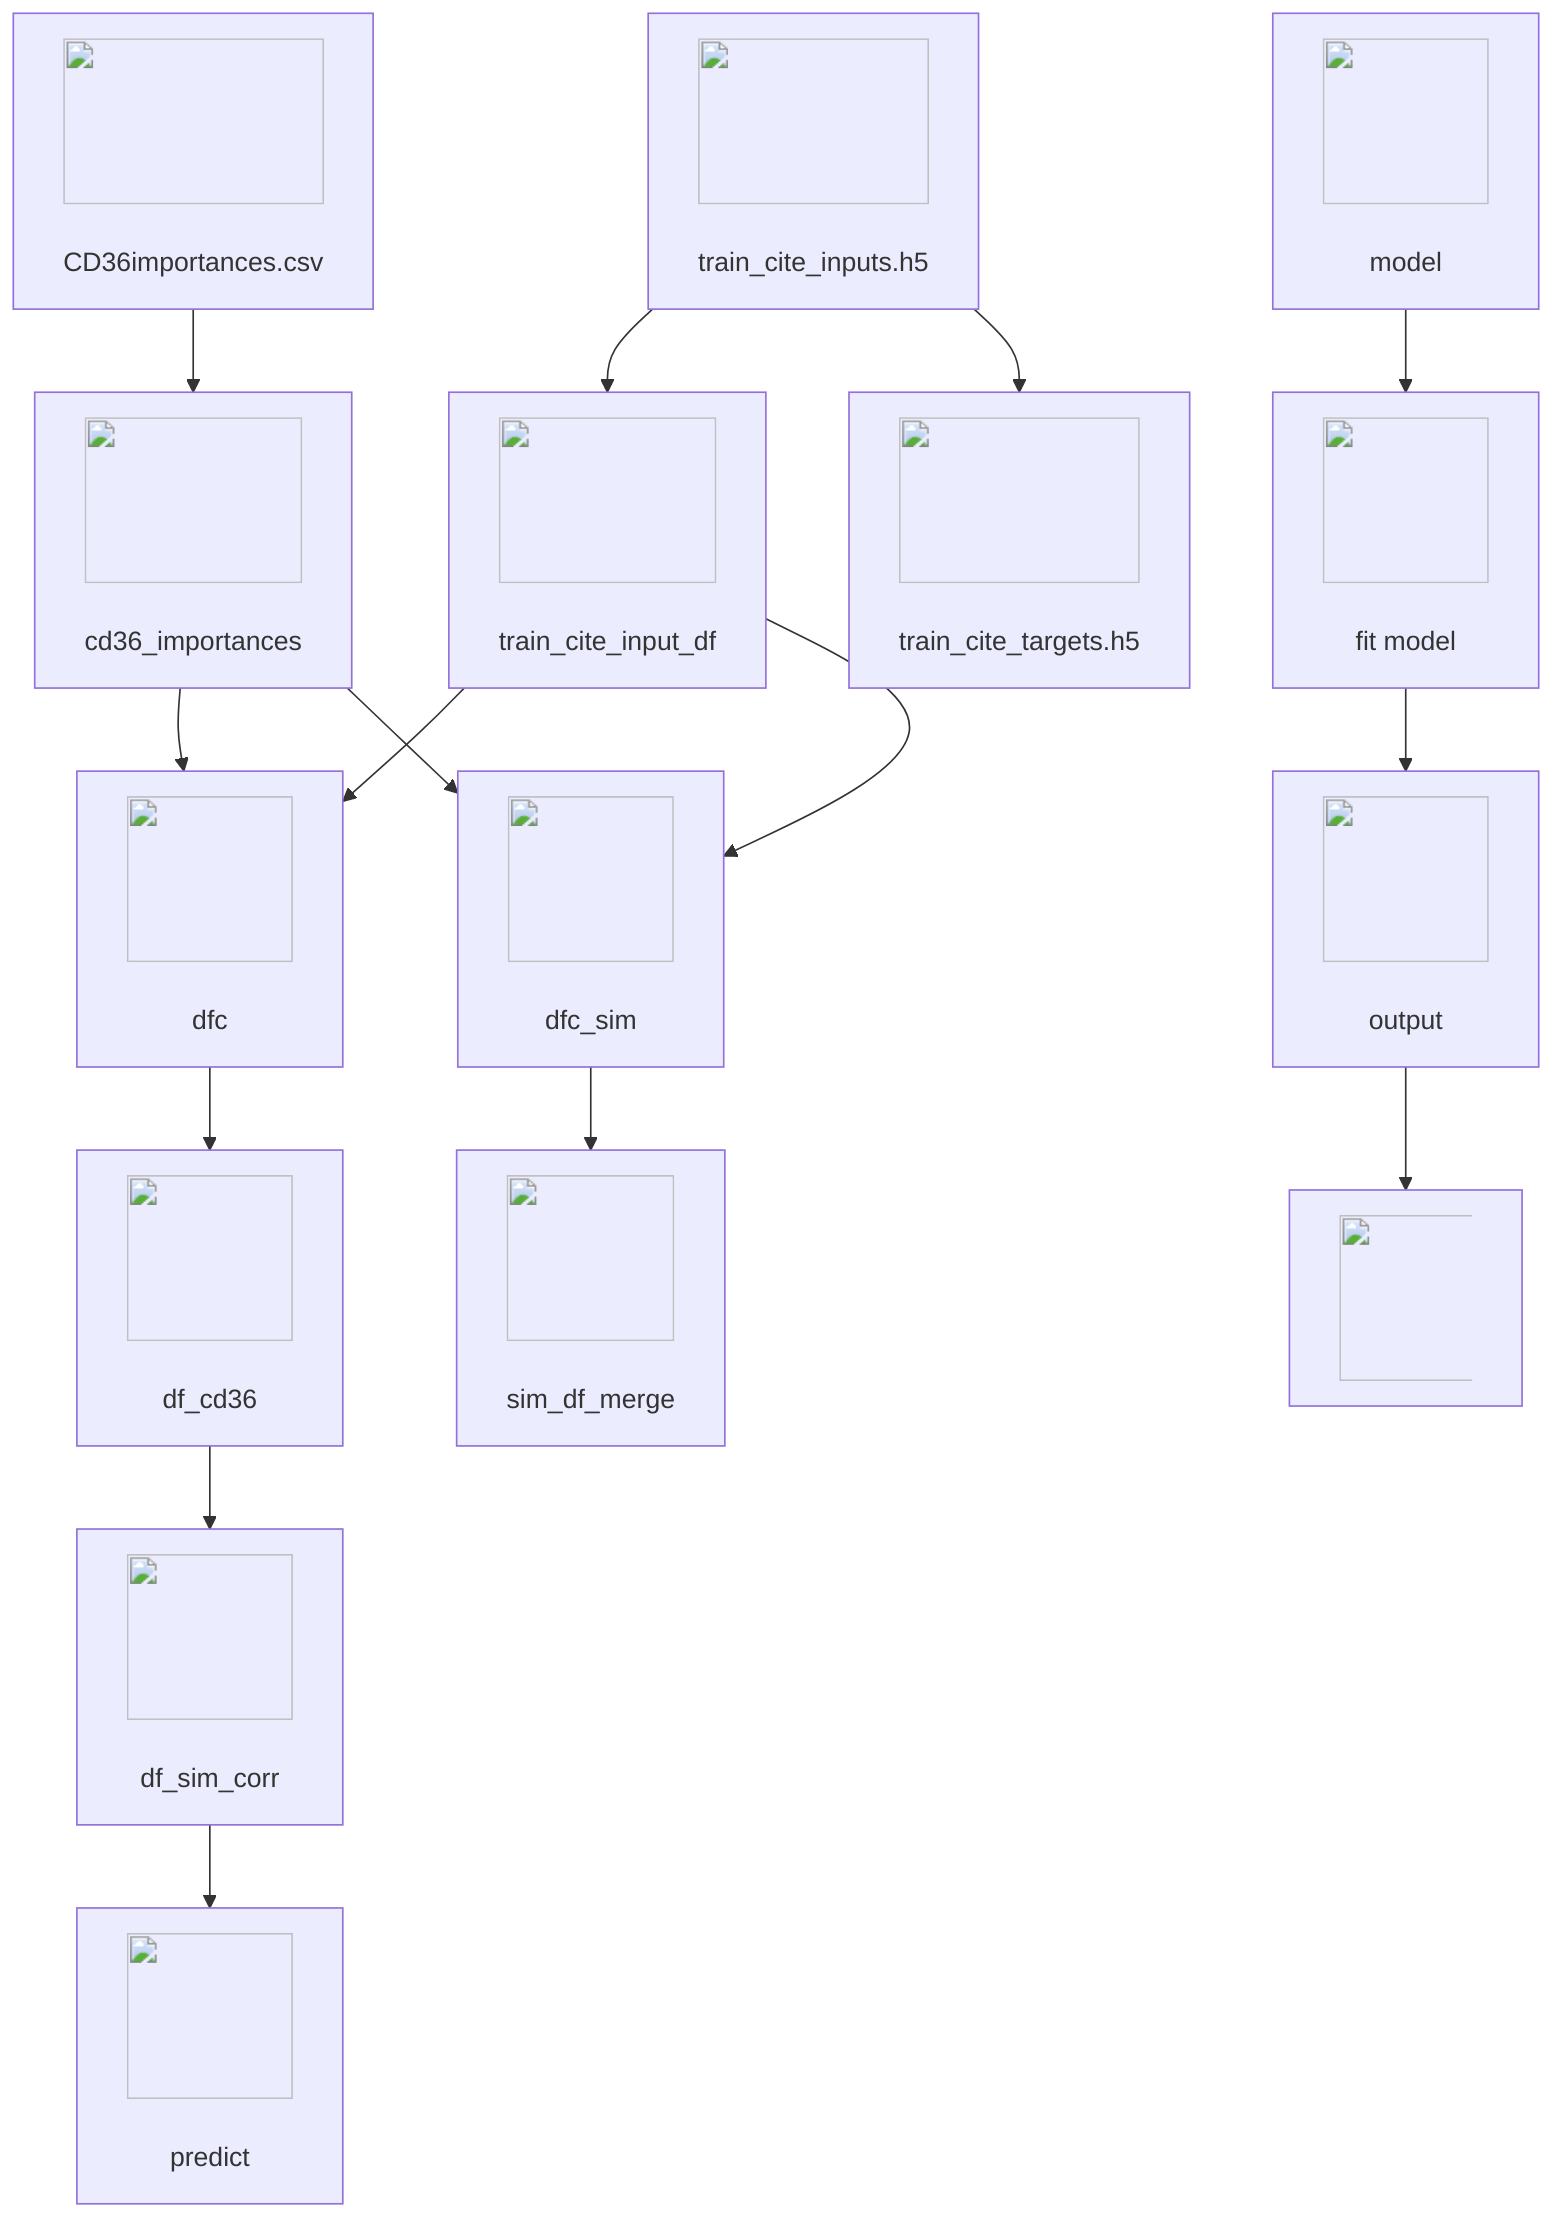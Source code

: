 graph TD
 A["<img src='icons/file.svg' width=100 height=100/> <br/> CD36importances.csv"]
 B["<img src='icons/file.svg' width=100 height=100/> <br/> train_cite_inputs.h5"]
 C["<img src='icons/file.svg' width=100 height=100/> <br/> train_cite_targets.h5"]
 D["<img src='icons/database.svg' width=100 height=100/> <br/> cd36_importances"]
 E["<img src='icons/database.svg' width=100 height=100/> <br/> train_cite_input_df"]
 F["<img src='icons/table.svg' width=100 height=100/> <br/> dfc"]
 G["<img src='icons/table.svg' width=100 height=100/> <br/> dfc_sim"]
 H["<img src='icons/column_split.svg' width=100 height=100/> <br/> df_cd36"]
 I["<img src='icons/row_split.svg' width=100 height=100/> <br/> df_sim_corr"]
 J["<img src='icons/row_split.svg' width=100 height=100/> <br/> sim_df_merge"]
 K["<img src='icons/brain.svg' width=100 height=100/> <br/> model"]
 L["<img src='icons/brain.svg' width=100 height=100/> <br/> fit model"]
 M["<img src='icons/brain.svg' width=100 height=100/> <br/> predict"]
 N["<img src='icons/brain.svg' width=100 height=100/> <br/> output"]
 O["<img src='icons/row_split.svg' width=100 height=100/> "]
 A-->D
 B-->E
 B-->C
 D-->F
 D-->G
 E-->F
 E-->G
 F-->H
 H-->I
 G-->J
 I-->M
 K-->L
 L-->N
 N-->O